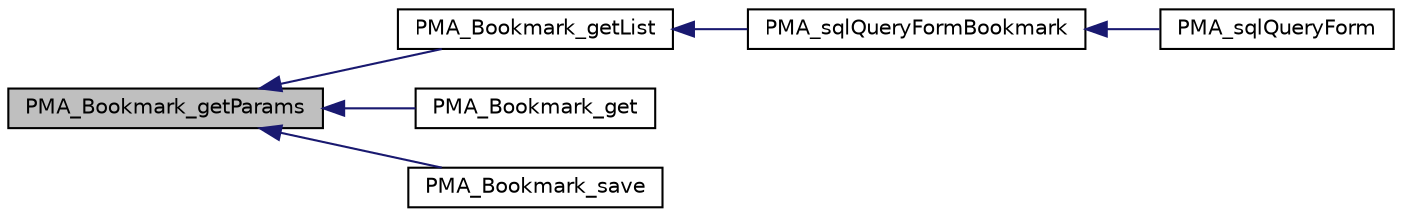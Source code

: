 digraph G
{
  edge [fontname="Helvetica",fontsize="10",labelfontname="Helvetica",labelfontsize="10"];
  node [fontname="Helvetica",fontsize="10",shape=record];
  rankdir="LR";
  Node1 [label="PMA_Bookmark_getParams",height=0.2,width=0.4,color="black", fillcolor="grey75", style="filled" fontcolor="black"];
  Node1 -> Node2 [dir="back",color="midnightblue",fontsize="10",style="solid",fontname="Helvetica"];
  Node2 [label="PMA_Bookmark_getList",height=0.2,width=0.4,color="black", fillcolor="white", style="filled",URL="$bookmark_8lib_8php.html#a28bf0dfac1fd0617239eef76e7ff1550",tooltip="Gets the list of bookmarks defined for the current database."];
  Node2 -> Node3 [dir="back",color="midnightblue",fontsize="10",style="solid",fontname="Helvetica"];
  Node3 [label="PMA_sqlQueryFormBookmark",height=0.2,width=0.4,color="black", fillcolor="white", style="filled",URL="$sql__query__form_8lib_8php.html#a0354aed36253f1d29d510223e966ebc5",tooltip="prints bookmark fieldset"];
  Node3 -> Node4 [dir="back",color="midnightblue",fontsize="10",style="solid",fontname="Helvetica"];
  Node4 [label="PMA_sqlQueryForm",height=0.2,width=0.4,color="black", fillcolor="white", style="filled",URL="$sql__query__form_8lib_8php.html#ad1f1165db8b6302766041d3d9cdda39c",tooltip="prints the sql query boxes"];
  Node1 -> Node5 [dir="back",color="midnightblue",fontsize="10",style="solid",fontname="Helvetica"];
  Node5 [label="PMA_Bookmark_get",height=0.2,width=0.4,color="black", fillcolor="white", style="filled",URL="$bookmark_8lib_8php.html#af695d6be5caeb194980bb2669f6dcaec",tooltip="Gets the sql command from a bookmark."];
  Node1 -> Node6 [dir="back",color="midnightblue",fontsize="10",style="solid",fontname="Helvetica"];
  Node6 [label="PMA_Bookmark_save",height=0.2,width=0.4,color="black", fillcolor="white", style="filled",URL="$bookmark_8lib_8php.html#adbe9d461d8f59adc55a7e7e5e94f5cf2",tooltip="Adds a bookmark."];
}
